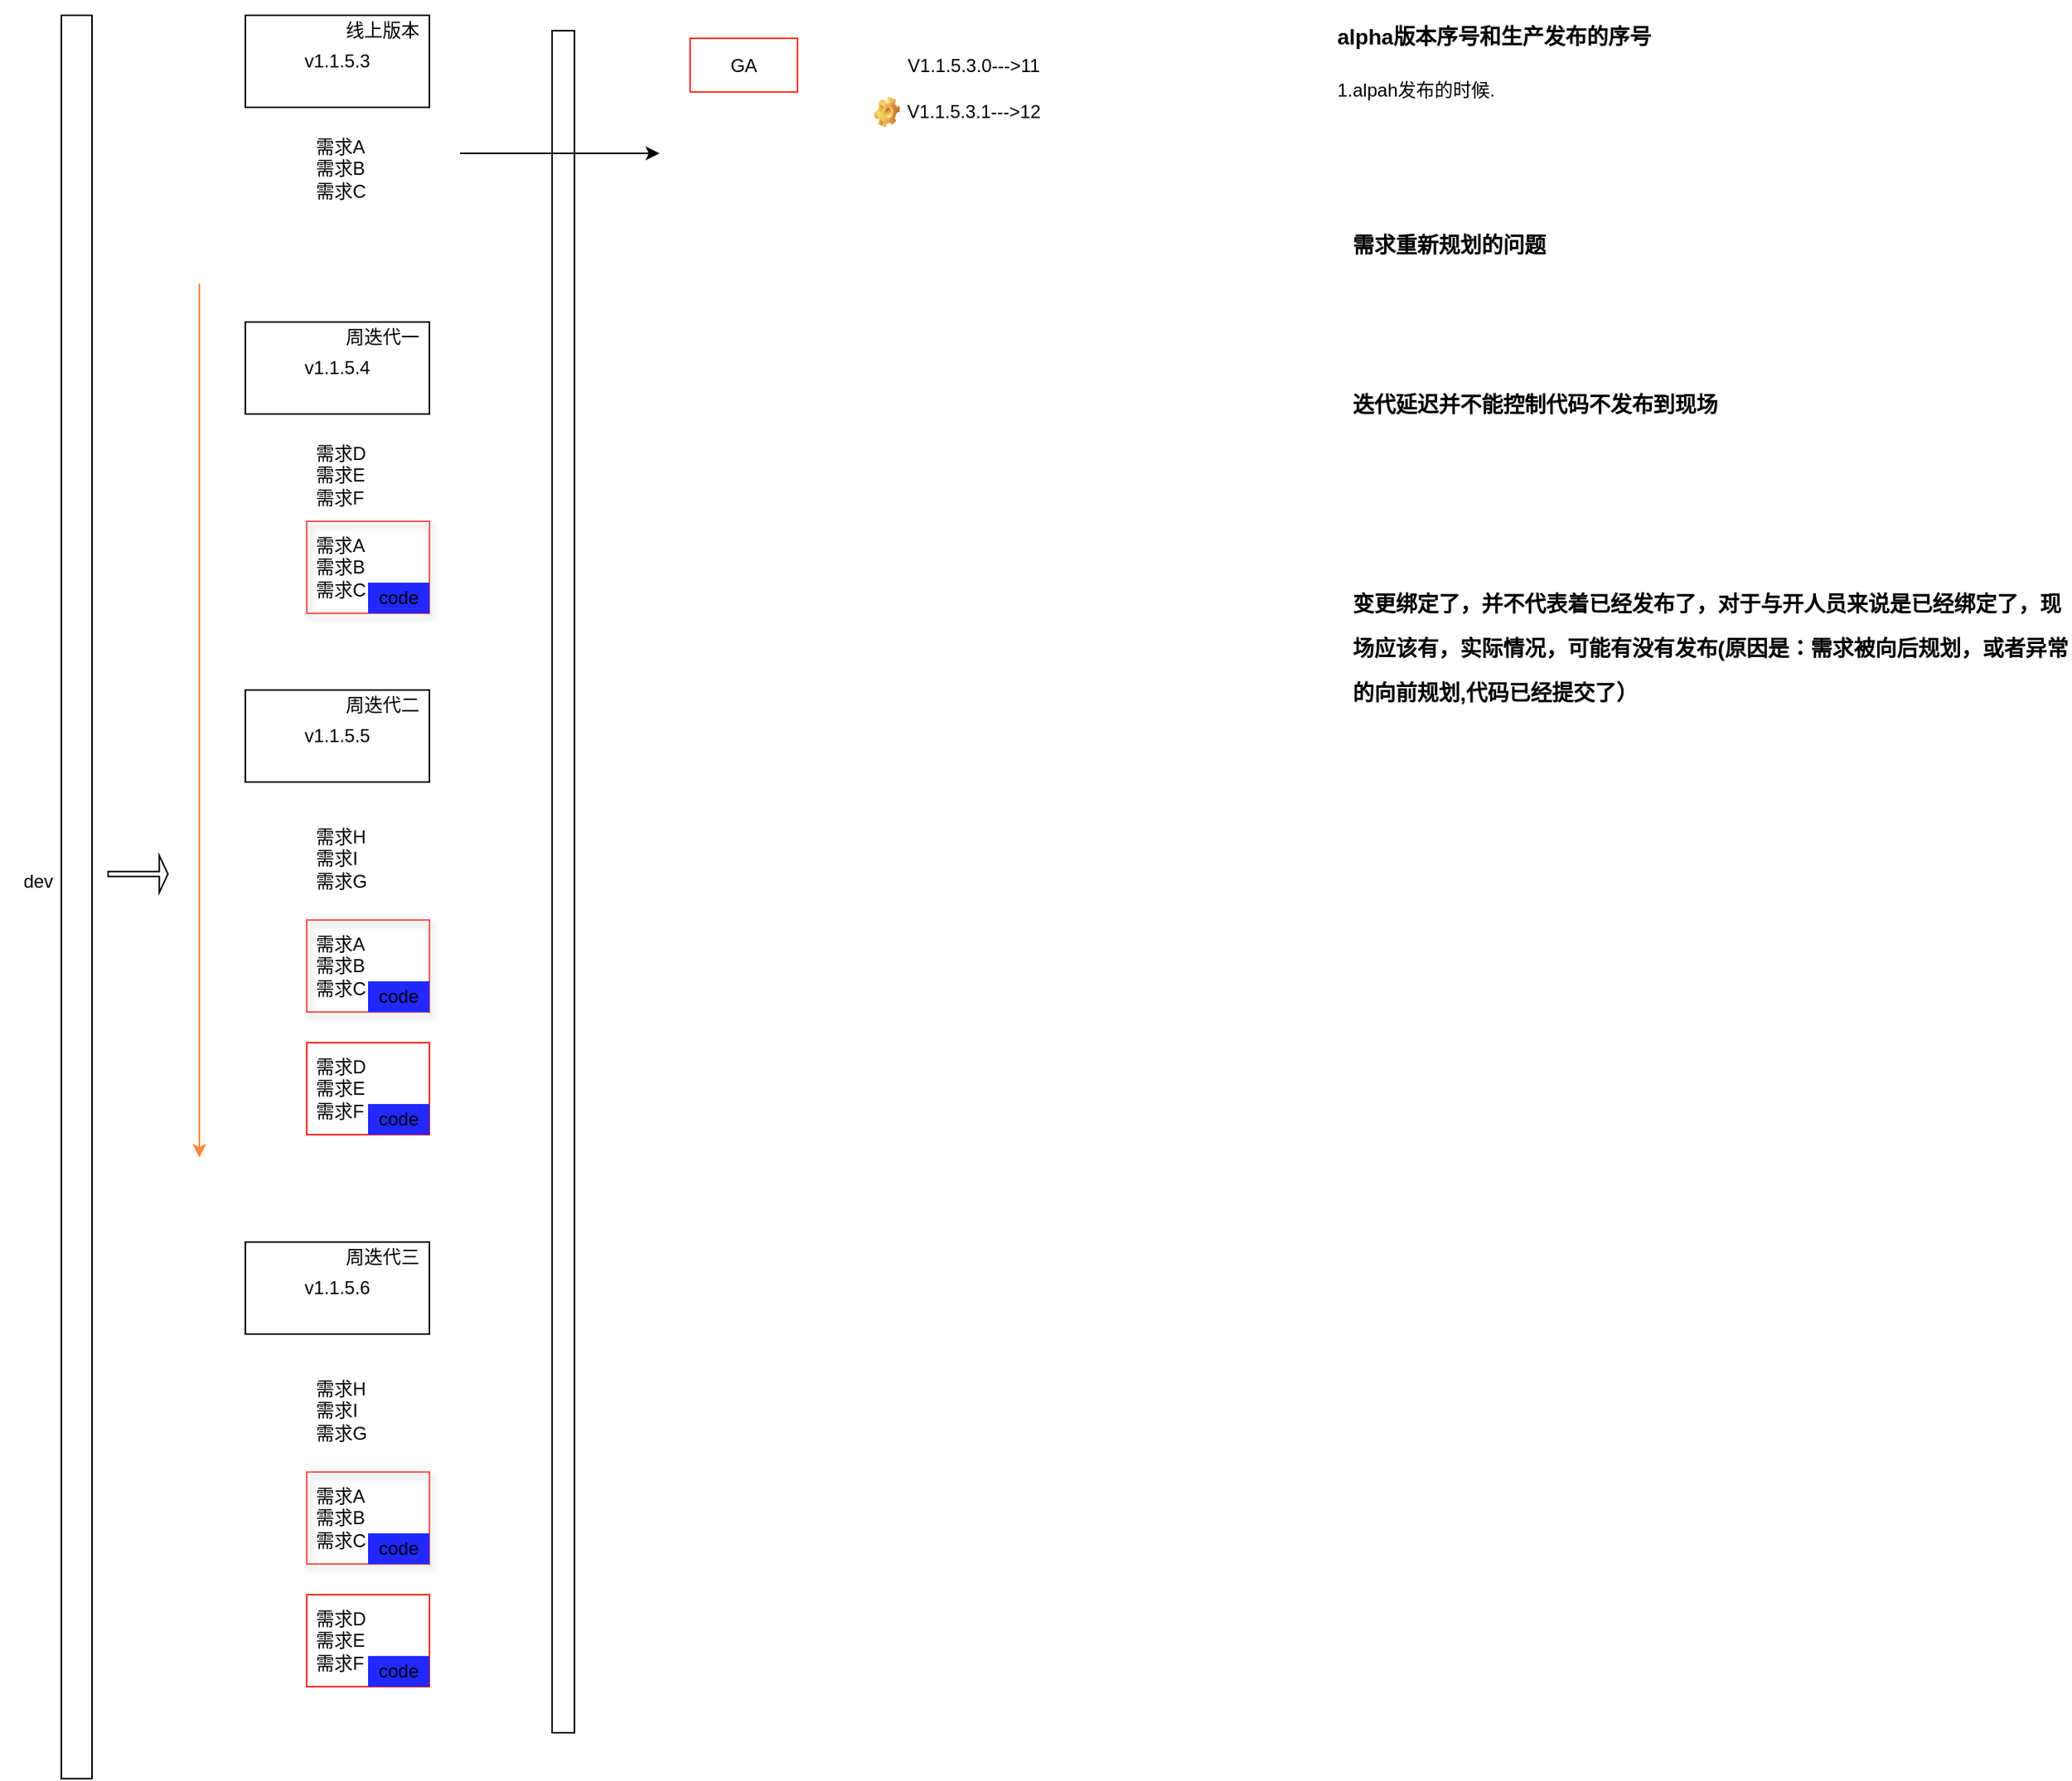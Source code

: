<mxfile version="25.0.3">
  <diagram name="第 1 页" id="zGUjybOHjXsECZjbAu67">
    <mxGraphModel dx="1960" dy="975" grid="1" gridSize="10" guides="1" tooltips="1" connect="1" arrows="1" fold="1" page="1" pageScale="1" pageWidth="827" pageHeight="1169" math="0" shadow="0">
      <root>
        <mxCell id="0" />
        <mxCell id="1" parent="0" />
        <mxCell id="fipRC0NaJgUNX1WB6Vy9-1" value="" style="rounded=0;whiteSpace=wrap;html=1;" vertex="1" parent="1">
          <mxGeometry x="40" y="30" width="20" height="1150" as="geometry" />
        </mxCell>
        <mxCell id="fipRC0NaJgUNX1WB6Vy9-2" value="dev" style="text;html=1;align=center;verticalAlign=middle;whiteSpace=wrap;rounded=0;" vertex="1" parent="1">
          <mxGeometry y="580" width="50" height="30" as="geometry" />
        </mxCell>
        <mxCell id="fipRC0NaJgUNX1WB6Vy9-3" value="" style="shape=flexArrow;endArrow=classic;html=1;rounded=0;width=3.333;endSize=1.558;" edge="1" parent="1">
          <mxGeometry width="50" height="50" relative="1" as="geometry">
            <mxPoint x="70" y="590" as="sourcePoint" />
            <mxPoint x="110" y="590" as="targetPoint" />
          </mxGeometry>
        </mxCell>
        <mxCell id="fipRC0NaJgUNX1WB6Vy9-4" value="v1.1.5.3" style="rounded=0;whiteSpace=wrap;html=1;" vertex="1" parent="1">
          <mxGeometry x="160" y="30" width="120" height="60" as="geometry" />
        </mxCell>
        <mxCell id="fipRC0NaJgUNX1WB6Vy9-5" value="v1.1.5.4" style="rounded=0;whiteSpace=wrap;html=1;" vertex="1" parent="1">
          <mxGeometry x="160" y="230" width="120" height="60" as="geometry" />
        </mxCell>
        <mxCell id="fipRC0NaJgUNX1WB6Vy9-6" value="v1.1.5.5" style="rounded=0;whiteSpace=wrap;html=1;" vertex="1" parent="1">
          <mxGeometry x="160" y="470" width="120" height="60" as="geometry" />
        </mxCell>
        <mxCell id="fipRC0NaJgUNX1WB6Vy9-8" value="线上版本" style="text;html=1;align=center;verticalAlign=middle;whiteSpace=wrap;rounded=0;" vertex="1" parent="1">
          <mxGeometry x="219" y="30" width="61" height="20" as="geometry" />
        </mxCell>
        <mxCell id="fipRC0NaJgUNX1WB6Vy9-9" value="周迭代一" style="text;html=1;align=center;verticalAlign=middle;whiteSpace=wrap;rounded=0;" vertex="1" parent="1">
          <mxGeometry x="219" y="230" width="61" height="20" as="geometry" />
        </mxCell>
        <mxCell id="fipRC0NaJgUNX1WB6Vy9-10" value="周迭代二" style="text;html=1;align=center;verticalAlign=middle;whiteSpace=wrap;rounded=0;" vertex="1" parent="1">
          <mxGeometry x="219" y="470" width="61" height="20" as="geometry" />
        </mxCell>
        <mxCell id="fipRC0NaJgUNX1WB6Vy9-11" value="" style="rounded=0;whiteSpace=wrap;html=1;" vertex="1" parent="1">
          <mxGeometry x="360" y="40" width="14.58" height="1110" as="geometry" />
        </mxCell>
        <mxCell id="fipRC0NaJgUNX1WB6Vy9-13" value="需求A&lt;div&gt;需求B&lt;/div&gt;&lt;div&gt;需求C&lt;/div&gt;" style="text;strokeColor=none;fillColor=none;align=left;verticalAlign=middle;spacingLeft=4;spacingRight=4;overflow=hidden;points=[[0,0.5],[1,0.5]];portConstraint=eastwest;rotatable=0;whiteSpace=wrap;html=1;" vertex="1" parent="1">
          <mxGeometry x="200" y="100" width="80" height="60" as="geometry" />
        </mxCell>
        <mxCell id="fipRC0NaJgUNX1WB6Vy9-14" value="" style="endArrow=classic;html=1;rounded=0;" edge="1" parent="1">
          <mxGeometry width="50" height="50" relative="1" as="geometry">
            <mxPoint x="300" y="120" as="sourcePoint" />
            <mxPoint x="430" y="120" as="targetPoint" />
          </mxGeometry>
        </mxCell>
        <mxCell id="fipRC0NaJgUNX1WB6Vy9-16" value="GA" style="text;html=1;align=center;verticalAlign=middle;whiteSpace=wrap;rounded=0;shadow=0;strokeColor=#FF322B;" vertex="1" parent="1">
          <mxGeometry x="450" y="45" width="70" height="35" as="geometry" />
        </mxCell>
        <mxCell id="fipRC0NaJgUNX1WB6Vy9-19" value="V1.1.5.3.0---&amp;gt;11" style="text;html=1;align=center;verticalAlign=middle;whiteSpace=wrap;rounded=0;" vertex="1" parent="1">
          <mxGeometry x="540" y="48" width="190" height="30" as="geometry" />
        </mxCell>
        <mxCell id="fipRC0NaJgUNX1WB6Vy9-20" value="需求D&lt;div&gt;需求E&lt;/div&gt;&lt;div&gt;需求F&lt;/div&gt;" style="text;strokeColor=none;fillColor=none;align=left;verticalAlign=middle;spacingLeft=4;spacingRight=4;overflow=hidden;points=[[0,0.5],[1,0.5]];portConstraint=eastwest;rotatable=0;whiteSpace=wrap;html=1;" vertex="1" parent="1">
          <mxGeometry x="200" y="300" width="80" height="60" as="geometry" />
        </mxCell>
        <mxCell id="fipRC0NaJgUNX1WB6Vy9-21" value="需求H&lt;br&gt;&lt;div&gt;需求I&lt;/div&gt;&lt;div&gt;&lt;span style=&quot;background-color: initial;&quot;&gt;需求G&lt;/span&gt;&lt;/div&gt;" style="text;strokeColor=none;fillColor=none;align=left;verticalAlign=middle;spacingLeft=4;spacingRight=4;overflow=hidden;points=[[0,0.5],[1,0.5]];portConstraint=eastwest;rotatable=0;whiteSpace=wrap;html=1;" vertex="1" parent="1">
          <mxGeometry x="200" y="550" width="80" height="60" as="geometry" />
        </mxCell>
        <mxCell id="fipRC0NaJgUNX1WB6Vy9-22" value="需求A&lt;div&gt;需求B&lt;/div&gt;&lt;div&gt;需求C&lt;/div&gt;" style="text;strokeColor=#FF5252;fillColor=none;align=left;verticalAlign=middle;spacingLeft=4;spacingRight=4;overflow=hidden;points=[[0,0.5],[1,0.5]];portConstraint=eastwest;rotatable=0;whiteSpace=wrap;html=1;shadow=1;" vertex="1" parent="1">
          <mxGeometry x="200" y="360" width="80" height="60" as="geometry" />
        </mxCell>
        <mxCell id="fipRC0NaJgUNX1WB6Vy9-26" value="" style="endArrow=classic;html=1;rounded=0;fillColor=#FF4530;strokeColor=#FF8838;" edge="1" parent="1">
          <mxGeometry width="50" height="50" relative="1" as="geometry">
            <mxPoint x="130" y="205" as="sourcePoint" />
            <mxPoint x="130" y="775" as="targetPoint" />
          </mxGeometry>
        </mxCell>
        <mxCell id="fipRC0NaJgUNX1WB6Vy9-27" value="需求A&lt;div&gt;需求B&lt;/div&gt;&lt;div&gt;需求C&lt;/div&gt;" style="text;strokeColor=#FF5252;fillColor=none;align=left;verticalAlign=middle;spacingLeft=4;spacingRight=4;overflow=hidden;points=[[0,0.5],[1,0.5]];portConstraint=eastwest;rotatable=0;whiteSpace=wrap;html=1;shadow=1;" vertex="1" parent="1">
          <mxGeometry x="200" y="620" width="80" height="60" as="geometry" />
        </mxCell>
        <mxCell id="fipRC0NaJgUNX1WB6Vy9-28" value="需求D&lt;div&gt;需求E&lt;/div&gt;&lt;div&gt;需求F&lt;/div&gt;" style="text;strokeColor=#FF261F;fillColor=none;align=left;verticalAlign=middle;spacingLeft=4;spacingRight=4;overflow=hidden;points=[[0,0.5],[1,0.5]];portConstraint=eastwest;rotatable=0;whiteSpace=wrap;html=1;" vertex="1" parent="1">
          <mxGeometry x="200" y="700" width="80" height="60" as="geometry" />
        </mxCell>
        <mxCell id="fipRC0NaJgUNX1WB6Vy9-29" value="code" style="text;html=1;align=center;verticalAlign=middle;whiteSpace=wrap;rounded=0;fillColor=#2129FF;color=#000;" vertex="1" parent="1">
          <mxGeometry x="240" y="400" width="40" height="20" as="geometry" />
        </mxCell>
        <mxCell id="fipRC0NaJgUNX1WB6Vy9-30" value="code" style="text;html=1;align=center;verticalAlign=middle;whiteSpace=wrap;rounded=0;fillColor=#2129FF;color=#000;" vertex="1" parent="1">
          <mxGeometry x="240" y="660" width="40" height="20" as="geometry" />
        </mxCell>
        <mxCell id="fipRC0NaJgUNX1WB6Vy9-31" value="code" style="text;html=1;align=center;verticalAlign=middle;whiteSpace=wrap;rounded=0;fillColor=#2129FF;color=#000;" vertex="1" parent="1">
          <mxGeometry x="240" y="740" width="40" height="20" as="geometry" />
        </mxCell>
        <mxCell id="fipRC0NaJgUNX1WB6Vy9-32" value="V1.1.5.3.1---&amp;gt;12" style="text;html=1;align=center;verticalAlign=middle;whiteSpace=wrap;rounded=0;" vertex="1" parent="1">
          <mxGeometry x="540" y="78" width="190" height="30" as="geometry" />
        </mxCell>
        <mxCell id="fipRC0NaJgUNX1WB6Vy9-33" value="" style="shape=image;html=1;verticalLabelPosition=bottom;verticalAlign=top;imageAspect=0;image=img/clipart/Gear_128x128.png" vertex="1" parent="1">
          <mxGeometry x="570" y="83" width="16.67" height="20" as="geometry" />
        </mxCell>
        <mxCell id="fipRC0NaJgUNX1WB6Vy9-34" value="&lt;h1 style=&quot;margin-top: 0px;&quot;&gt;&lt;span style=&quot;font-size: 14px;&quot;&gt;alpha版本序号和生产发布的序号&lt;/span&gt;&lt;/h1&gt;&lt;p&gt;1.alpah发布的时候.&lt;/p&gt;" style="text;html=1;whiteSpace=wrap;overflow=hidden;rounded=0;" vertex="1" parent="1">
          <mxGeometry x="870" y="20" width="320" height="120" as="geometry" />
        </mxCell>
        <mxCell id="fipRC0NaJgUNX1WB6Vy9-42" value="v1.1.5.6" style="rounded=0;whiteSpace=wrap;html=1;" vertex="1" parent="1">
          <mxGeometry x="160" y="830" width="120" height="60" as="geometry" />
        </mxCell>
        <mxCell id="fipRC0NaJgUNX1WB6Vy9-43" value="周迭代三" style="text;html=1;align=center;verticalAlign=middle;whiteSpace=wrap;rounded=0;" vertex="1" parent="1">
          <mxGeometry x="219" y="830" width="61" height="20" as="geometry" />
        </mxCell>
        <mxCell id="fipRC0NaJgUNX1WB6Vy9-44" value="需求H&lt;br&gt;&lt;div&gt;需求I&lt;/div&gt;&lt;div&gt;&lt;span style=&quot;background-color: initial;&quot;&gt;需求G&lt;/span&gt;&lt;/div&gt;" style="text;strokeColor=none;fillColor=none;align=left;verticalAlign=middle;spacingLeft=4;spacingRight=4;overflow=hidden;points=[[0,0.5],[1,0.5]];portConstraint=eastwest;rotatable=0;whiteSpace=wrap;html=1;" vertex="1" parent="1">
          <mxGeometry x="200" y="910" width="80" height="60" as="geometry" />
        </mxCell>
        <mxCell id="fipRC0NaJgUNX1WB6Vy9-45" value="需求A&lt;div&gt;需求B&lt;/div&gt;&lt;div&gt;需求C&lt;/div&gt;" style="text;strokeColor=#FF5252;fillColor=none;align=left;verticalAlign=middle;spacingLeft=4;spacingRight=4;overflow=hidden;points=[[0,0.5],[1,0.5]];portConstraint=eastwest;rotatable=0;whiteSpace=wrap;html=1;shadow=1;" vertex="1" parent="1">
          <mxGeometry x="200" y="980" width="80" height="60" as="geometry" />
        </mxCell>
        <mxCell id="fipRC0NaJgUNX1WB6Vy9-46" value="需求D&lt;div&gt;需求E&lt;/div&gt;&lt;div&gt;需求F&lt;/div&gt;" style="text;strokeColor=#FF261F;fillColor=none;align=left;verticalAlign=middle;spacingLeft=4;spacingRight=4;overflow=hidden;points=[[0,0.5],[1,0.5]];portConstraint=eastwest;rotatable=0;whiteSpace=wrap;html=1;" vertex="1" parent="1">
          <mxGeometry x="200" y="1060" width="80" height="60" as="geometry" />
        </mxCell>
        <mxCell id="fipRC0NaJgUNX1WB6Vy9-47" value="code" style="text;html=1;align=center;verticalAlign=middle;whiteSpace=wrap;rounded=0;fillColor=#2129FF;color=#000;" vertex="1" parent="1">
          <mxGeometry x="240" y="1020" width="40" height="20" as="geometry" />
        </mxCell>
        <mxCell id="fipRC0NaJgUNX1WB6Vy9-48" value="code" style="text;html=1;align=center;verticalAlign=middle;whiteSpace=wrap;rounded=0;fillColor=#2129FF;color=#000;" vertex="1" parent="1">
          <mxGeometry x="240" y="1100" width="40" height="20" as="geometry" />
        </mxCell>
        <mxCell id="fipRC0NaJgUNX1WB6Vy9-51" value="&lt;h1 style=&quot;margin-top: 0px;&quot;&gt;&lt;span style=&quot;font-size: 14px;&quot;&gt;需求重新规划的问题&lt;/span&gt;&lt;/h1&gt;" style="text;html=1;whiteSpace=wrap;overflow=hidden;rounded=0;" vertex="1" parent="1">
          <mxGeometry x="880" y="156" width="320" height="60" as="geometry" />
        </mxCell>
        <mxCell id="fipRC0NaJgUNX1WB6Vy9-53" value="&lt;h1 style=&quot;margin-top: 0px;&quot;&gt;&lt;span style=&quot;font-size: 14px;&quot;&gt;迭代延迟并不能控制代码不发布到现场&lt;/span&gt;&lt;/h1&gt;" style="text;html=1;whiteSpace=wrap;overflow=hidden;rounded=0;" vertex="1" parent="1">
          <mxGeometry x="880" y="260" width="320" height="60" as="geometry" />
        </mxCell>
        <mxCell id="fipRC0NaJgUNX1WB6Vy9-54" value="&lt;h1 style=&quot;margin-top: 0px;&quot;&gt;&lt;span style=&quot;font-size: 14px;&quot;&gt;变更绑定了，并不代表着已经发布了，对于与开人员来说是已经绑定了，现场应该有，实际情况，可能有没有发布(原因是：需求被向后规划，或者异常的向前规划,代码已经提交了）&lt;/span&gt;&lt;/h1&gt;" style="text;html=1;whiteSpace=wrap;overflow=hidden;rounded=0;" vertex="1" parent="1">
          <mxGeometry x="880" y="390" width="470" height="100" as="geometry" />
        </mxCell>
      </root>
    </mxGraphModel>
  </diagram>
</mxfile>

